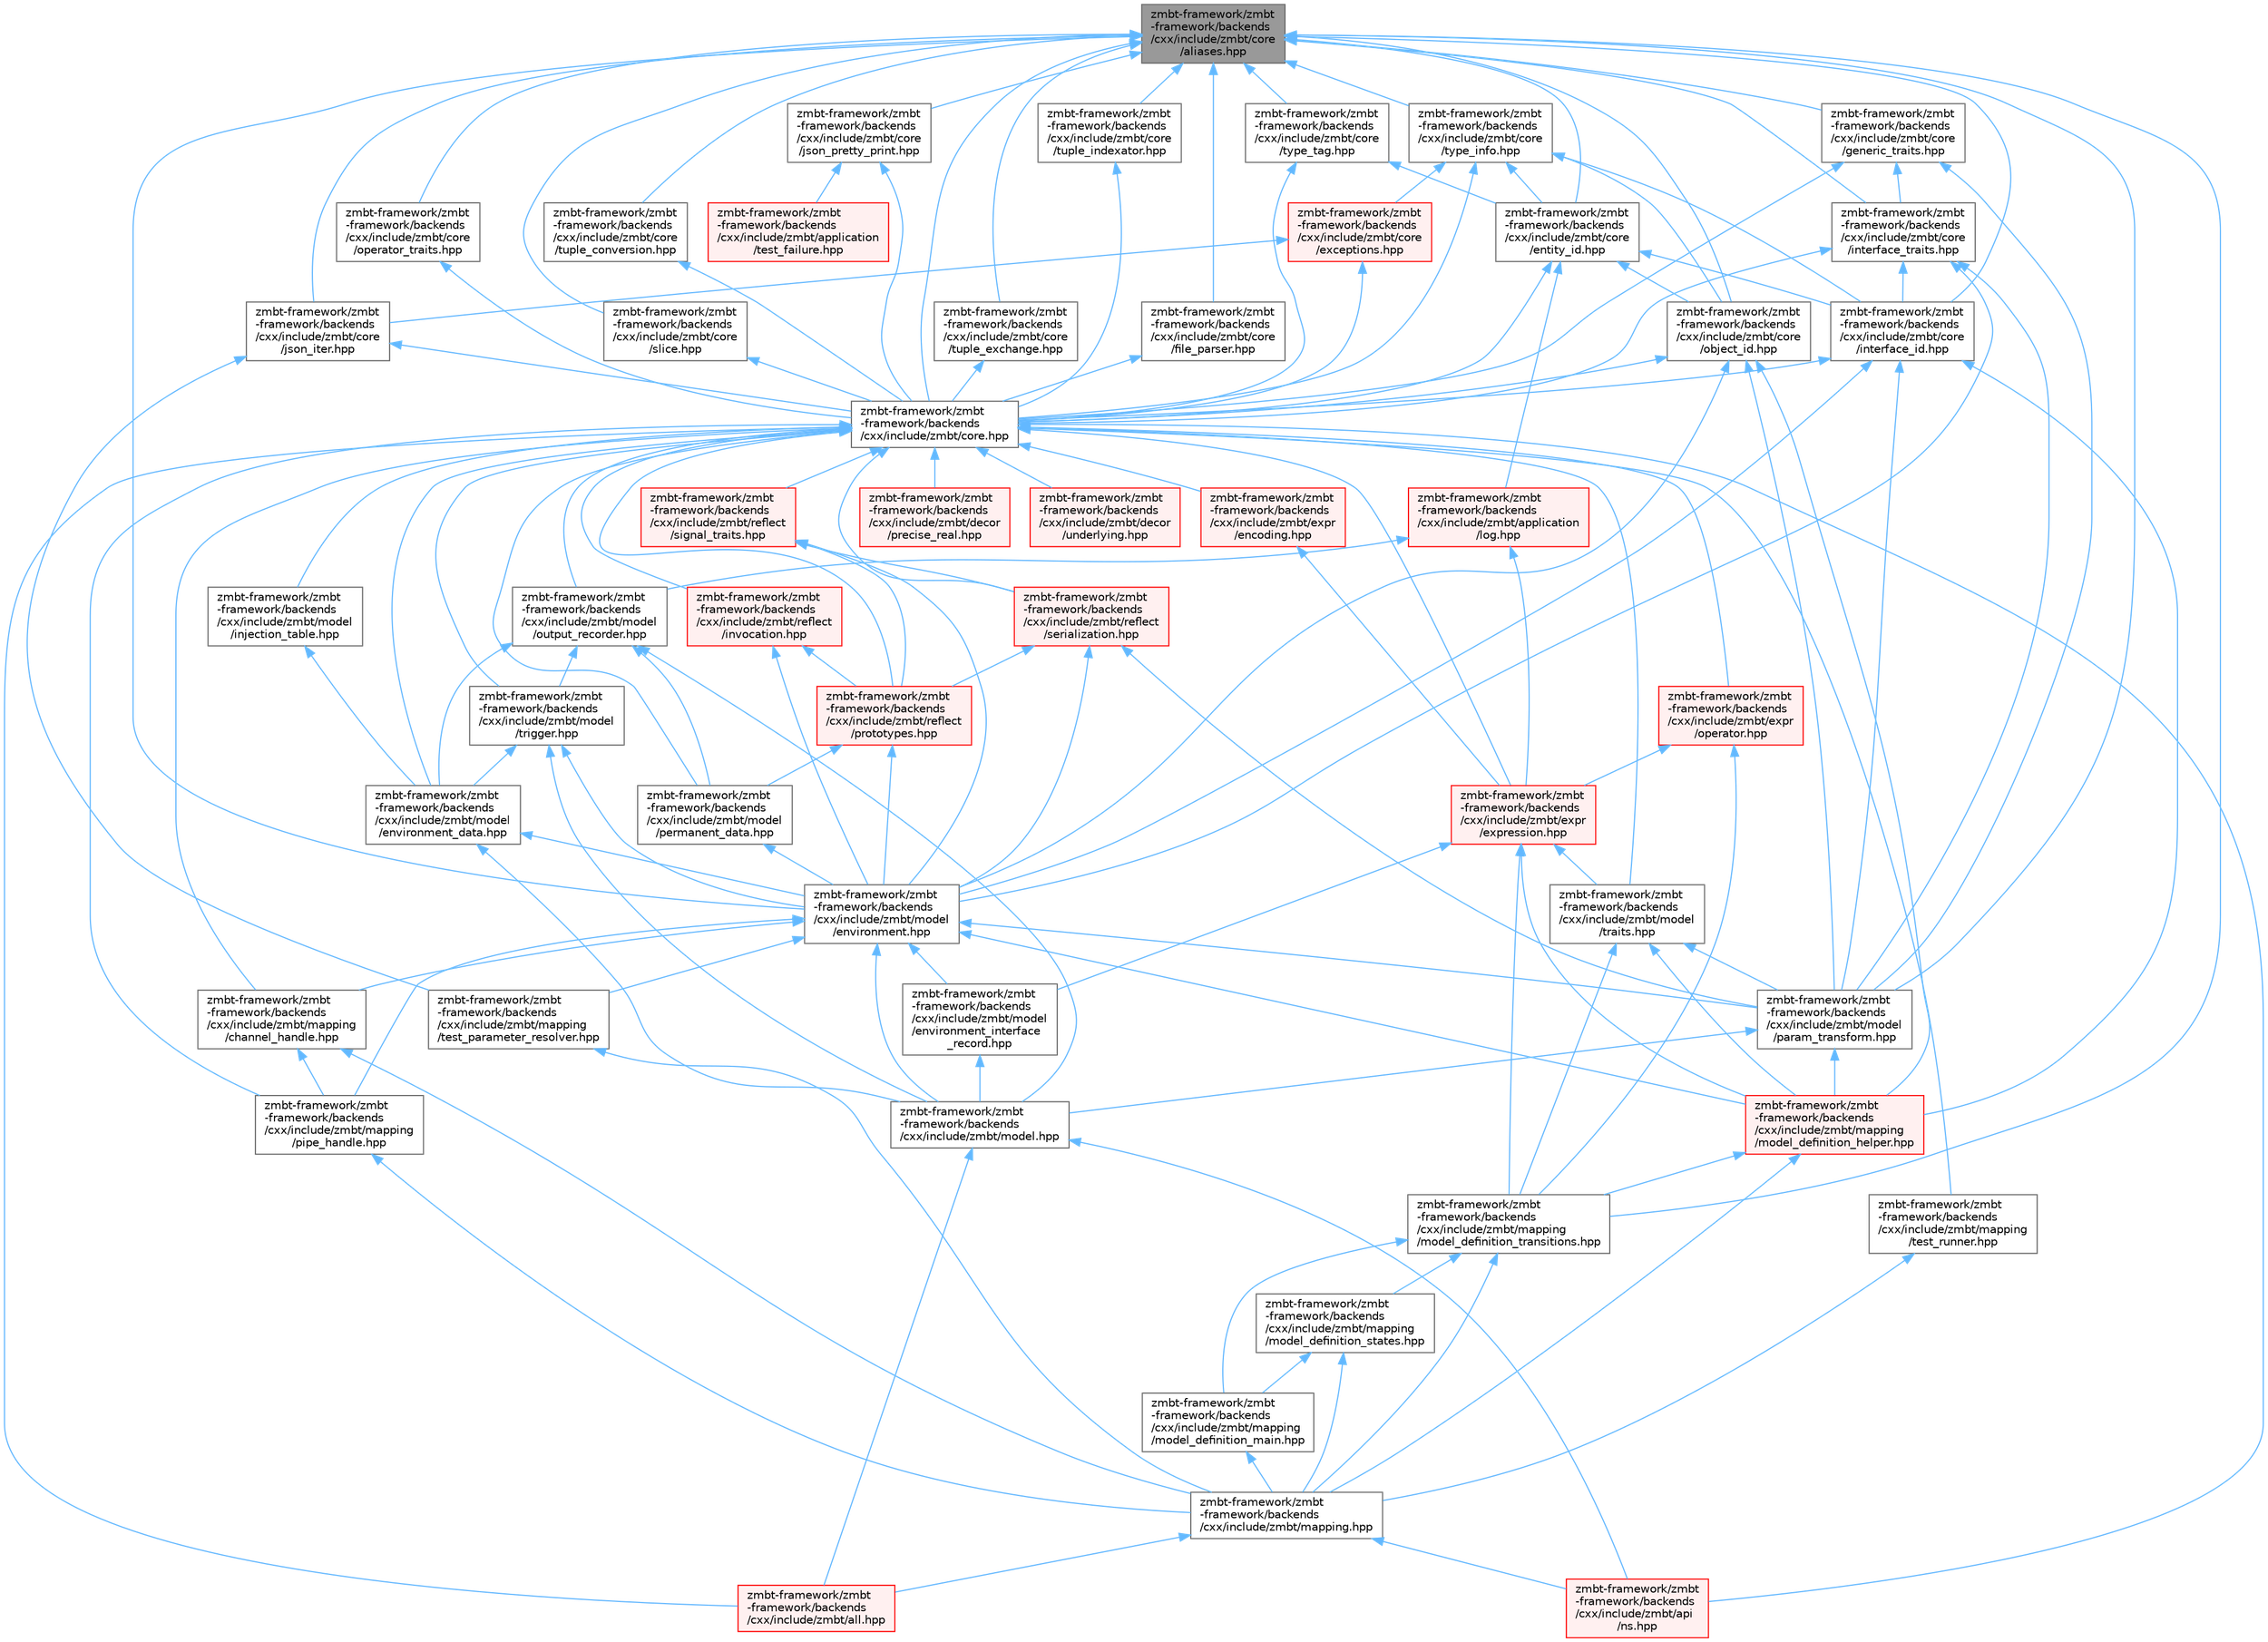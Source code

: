 digraph "zmbt-framework/zmbt-framework/backends/cxx/include/zmbt/core/aliases.hpp"
{
 // LATEX_PDF_SIZE
  bgcolor="transparent";
  edge [fontname=Helvetica,fontsize=10,labelfontname=Helvetica,labelfontsize=10];
  node [fontname=Helvetica,fontsize=10,shape=box,height=0.2,width=0.4];
  Node1 [id="Node000001",label="zmbt-framework/zmbt\l-framework/backends\l/cxx/include/zmbt/core\l/aliases.hpp",height=0.2,width=0.4,color="gray40", fillcolor="grey60", style="filled", fontcolor="black",tooltip=" "];
  Node1 -> Node2 [id="edge1_Node000001_Node000002",dir="back",color="steelblue1",style="solid",tooltip=" "];
  Node2 [id="Node000002",label="zmbt-framework/zmbt\l-framework/backends\l/cxx/include/zmbt/core.hpp",height=0.2,width=0.4,color="grey40", fillcolor="white", style="filled",URL="$core_8hpp.html",tooltip=" "];
  Node2 -> Node3 [id="edge2_Node000002_Node000003",dir="back",color="steelblue1",style="solid",tooltip=" "];
  Node3 [id="Node000003",label="zmbt-framework/zmbt\l-framework/backends\l/cxx/include/zmbt/all.hpp",height=0.2,width=0.4,color="red", fillcolor="#FFF0F0", style="filled",URL="$all_8hpp.html",tooltip=" "];
  Node2 -> Node5 [id="edge3_Node000002_Node000005",dir="back",color="steelblue1",style="solid",tooltip=" "];
  Node5 [id="Node000005",label="zmbt-framework/zmbt\l-framework/backends\l/cxx/include/zmbt/api\l/ns.hpp",height=0.2,width=0.4,color="red", fillcolor="#FFF0F0", style="filled",URL="$ns_8hpp.html",tooltip=" "];
  Node2 -> Node8 [id="edge4_Node000002_Node000008",dir="back",color="steelblue1",style="solid",tooltip=" "];
  Node8 [id="Node000008",label="zmbt-framework/zmbt\l-framework/backends\l/cxx/include/zmbt/decor\l/precise_real.hpp",height=0.2,width=0.4,color="red", fillcolor="#FFF0F0", style="filled",URL="$precise__real_8hpp.html",tooltip=" "];
  Node2 -> Node10 [id="edge5_Node000002_Node000010",dir="back",color="steelblue1",style="solid",tooltip=" "];
  Node10 [id="Node000010",label="zmbt-framework/zmbt\l-framework/backends\l/cxx/include/zmbt/decor\l/underlying.hpp",height=0.2,width=0.4,color="red", fillcolor="#FFF0F0", style="filled",URL="$underlying_8hpp.html",tooltip=" "];
  Node2 -> Node11 [id="edge6_Node000002_Node000011",dir="back",color="steelblue1",style="solid",tooltip=" "];
  Node11 [id="Node000011",label="zmbt-framework/zmbt\l-framework/backends\l/cxx/include/zmbt/expr\l/encoding.hpp",height=0.2,width=0.4,color="red", fillcolor="#FFF0F0", style="filled",URL="$encoding_8hpp.html",tooltip=" "];
  Node11 -> Node31 [id="edge7_Node000011_Node000031",dir="back",color="steelblue1",style="solid",tooltip=" "];
  Node31 [id="Node000031",label="zmbt-framework/zmbt\l-framework/backends\l/cxx/include/zmbt/expr\l/expression.hpp",height=0.2,width=0.4,color="red", fillcolor="#FFF0F0", style="filled",URL="$expression_8hpp.html",tooltip=" "];
  Node31 -> Node17 [id="edge8_Node000031_Node000017",dir="back",color="steelblue1",style="solid",tooltip=" "];
  Node17 [id="Node000017",label="zmbt-framework/zmbt\l-framework/backends\l/cxx/include/zmbt/mapping\l/model_definition_helper.hpp",height=0.2,width=0.4,color="red", fillcolor="#FFF0F0", style="filled",URL="$model__definition__helper_8hpp.html",tooltip=" "];
  Node17 -> Node14 [id="edge9_Node000017_Node000014",dir="back",color="steelblue1",style="solid",tooltip=" "];
  Node14 [id="Node000014",label="zmbt-framework/zmbt\l-framework/backends\l/cxx/include/zmbt/mapping.hpp",height=0.2,width=0.4,color="grey40", fillcolor="white", style="filled",URL="$mapping_8hpp.html",tooltip=" "];
  Node14 -> Node3 [id="edge10_Node000014_Node000003",dir="back",color="steelblue1",style="solid",tooltip=" "];
  Node14 -> Node5 [id="edge11_Node000014_Node000005",dir="back",color="steelblue1",style="solid",tooltip=" "];
  Node17 -> Node22 [id="edge12_Node000017_Node000022",dir="back",color="steelblue1",style="solid",tooltip=" "];
  Node22 [id="Node000022",label="zmbt-framework/zmbt\l-framework/backends\l/cxx/include/zmbt/mapping\l/model_definition_transitions.hpp",height=0.2,width=0.4,color="grey40", fillcolor="white", style="filled",URL="$model__definition__transitions_8hpp.html",tooltip=" "];
  Node22 -> Node14 [id="edge13_Node000022_Node000014",dir="back",color="steelblue1",style="solid",tooltip=" "];
  Node22 -> Node19 [id="edge14_Node000022_Node000019",dir="back",color="steelblue1",style="solid",tooltip=" "];
  Node19 [id="Node000019",label="zmbt-framework/zmbt\l-framework/backends\l/cxx/include/zmbt/mapping\l/model_definition_main.hpp",height=0.2,width=0.4,color="grey40", fillcolor="white", style="filled",URL="$model__definition__main_8hpp.html",tooltip=" "];
  Node19 -> Node14 [id="edge15_Node000019_Node000014",dir="back",color="steelblue1",style="solid",tooltip=" "];
  Node22 -> Node21 [id="edge16_Node000022_Node000021",dir="back",color="steelblue1",style="solid",tooltip=" "];
  Node21 [id="Node000021",label="zmbt-framework/zmbt\l-framework/backends\l/cxx/include/zmbt/mapping\l/model_definition_states.hpp",height=0.2,width=0.4,color="grey40", fillcolor="white", style="filled",URL="$model__definition__states_8hpp.html",tooltip=" "];
  Node21 -> Node14 [id="edge17_Node000021_Node000014",dir="back",color="steelblue1",style="solid",tooltip=" "];
  Node21 -> Node19 [id="edge18_Node000021_Node000019",dir="back",color="steelblue1",style="solid",tooltip=" "];
  Node31 -> Node22 [id="edge19_Node000031_Node000022",dir="back",color="steelblue1",style="solid",tooltip=" "];
  Node31 -> Node25 [id="edge20_Node000031_Node000025",dir="back",color="steelblue1",style="solid",tooltip=" "];
  Node25 [id="Node000025",label="zmbt-framework/zmbt\l-framework/backends\l/cxx/include/zmbt/model\l/environment_interface\l_record.hpp",height=0.2,width=0.4,color="grey40", fillcolor="white", style="filled",URL="$environment__interface__record_8hpp.html",tooltip=" "];
  Node25 -> Node24 [id="edge21_Node000025_Node000024",dir="back",color="steelblue1",style="solid",tooltip=" "];
  Node24 [id="Node000024",label="zmbt-framework/zmbt\l-framework/backends\l/cxx/include/zmbt/model.hpp",height=0.2,width=0.4,color="grey40", fillcolor="white", style="filled",URL="$model_8hpp.html",tooltip=" "];
  Node24 -> Node3 [id="edge22_Node000024_Node000003",dir="back",color="steelblue1",style="solid",tooltip=" "];
  Node24 -> Node5 [id="edge23_Node000024_Node000005",dir="back",color="steelblue1",style="solid",tooltip=" "];
  Node31 -> Node40 [id="edge24_Node000031_Node000040",dir="back",color="steelblue1",style="solid",tooltip=" "];
  Node40 [id="Node000040",label="zmbt-framework/zmbt\l-framework/backends\l/cxx/include/zmbt/model\l/traits.hpp",height=0.2,width=0.4,color="grey40", fillcolor="white", style="filled",URL="$traits_8hpp.html",tooltip=" "];
  Node40 -> Node17 [id="edge25_Node000040_Node000017",dir="back",color="steelblue1",style="solid",tooltip=" "];
  Node40 -> Node22 [id="edge26_Node000040_Node000022",dir="back",color="steelblue1",style="solid",tooltip=" "];
  Node40 -> Node26 [id="edge27_Node000040_Node000026",dir="back",color="steelblue1",style="solid",tooltip=" "];
  Node26 [id="Node000026",label="zmbt-framework/zmbt\l-framework/backends\l/cxx/include/zmbt/model\l/param_transform.hpp",height=0.2,width=0.4,color="grey40", fillcolor="white", style="filled",URL="$param__transform_8hpp.html",tooltip=" "];
  Node26 -> Node17 [id="edge28_Node000026_Node000017",dir="back",color="steelblue1",style="solid",tooltip=" "];
  Node26 -> Node24 [id="edge29_Node000026_Node000024",dir="back",color="steelblue1",style="solid",tooltip=" "];
  Node2 -> Node31 [id="edge30_Node000002_Node000031",dir="back",color="steelblue1",style="solid",tooltip=" "];
  Node2 -> Node41 [id="edge31_Node000002_Node000041",dir="back",color="steelblue1",style="solid",tooltip=" "];
  Node41 [id="Node000041",label="zmbt-framework/zmbt\l-framework/backends\l/cxx/include/zmbt/expr\l/operator.hpp",height=0.2,width=0.4,color="red", fillcolor="#FFF0F0", style="filled",URL="$operator_8hpp.html",tooltip=" "];
  Node41 -> Node31 [id="edge32_Node000041_Node000031",dir="back",color="steelblue1",style="solid",tooltip=" "];
  Node41 -> Node22 [id="edge33_Node000041_Node000022",dir="back",color="steelblue1",style="solid",tooltip=" "];
  Node2 -> Node13 [id="edge34_Node000002_Node000013",dir="back",color="steelblue1",style="solid",tooltip=" "];
  Node13 [id="Node000013",label="zmbt-framework/zmbt\l-framework/backends\l/cxx/include/zmbt/mapping\l/channel_handle.hpp",height=0.2,width=0.4,color="grey40", fillcolor="white", style="filled",URL="$channel__handle_8hpp.html",tooltip=" "];
  Node13 -> Node14 [id="edge35_Node000013_Node000014",dir="back",color="steelblue1",style="solid",tooltip=" "];
  Node13 -> Node15 [id="edge36_Node000013_Node000015",dir="back",color="steelblue1",style="solid",tooltip=" "];
  Node15 [id="Node000015",label="zmbt-framework/zmbt\l-framework/backends\l/cxx/include/zmbt/mapping\l/pipe_handle.hpp",height=0.2,width=0.4,color="grey40", fillcolor="white", style="filled",URL="$pipe__handle_8hpp.html",tooltip=" "];
  Node15 -> Node14 [id="edge37_Node000015_Node000014",dir="back",color="steelblue1",style="solid",tooltip=" "];
  Node2 -> Node15 [id="edge38_Node000002_Node000015",dir="back",color="steelblue1",style="solid",tooltip=" "];
  Node2 -> Node43 [id="edge39_Node000002_Node000043",dir="back",color="steelblue1",style="solid",tooltip=" "];
  Node43 [id="Node000043",label="zmbt-framework/zmbt\l-framework/backends\l/cxx/include/zmbt/mapping\l/test_runner.hpp",height=0.2,width=0.4,color="grey40", fillcolor="white", style="filled",URL="$test__runner_8hpp.html",tooltip=" "];
  Node43 -> Node14 [id="edge40_Node000043_Node000014",dir="back",color="steelblue1",style="solid",tooltip=" "];
  Node2 -> Node28 [id="edge41_Node000002_Node000028",dir="back",color="steelblue1",style="solid",tooltip=" "];
  Node28 [id="Node000028",label="zmbt-framework/zmbt\l-framework/backends\l/cxx/include/zmbt/model\l/environment_data.hpp",height=0.2,width=0.4,color="grey40", fillcolor="white", style="filled",URL="$environment__data_8hpp.html",tooltip=" "];
  Node28 -> Node24 [id="edge42_Node000028_Node000024",dir="back",color="steelblue1",style="solid",tooltip=" "];
  Node28 -> Node16 [id="edge43_Node000028_Node000016",dir="back",color="steelblue1",style="solid",tooltip=" "];
  Node16 [id="Node000016",label="zmbt-framework/zmbt\l-framework/backends\l/cxx/include/zmbt/model\l/environment.hpp",height=0.2,width=0.4,color="grey40", fillcolor="white", style="filled",URL="$environment_8hpp.html",tooltip=" "];
  Node16 -> Node13 [id="edge44_Node000016_Node000013",dir="back",color="steelblue1",style="solid",tooltip=" "];
  Node16 -> Node17 [id="edge45_Node000016_Node000017",dir="back",color="steelblue1",style="solid",tooltip=" "];
  Node16 -> Node15 [id="edge46_Node000016_Node000015",dir="back",color="steelblue1",style="solid",tooltip=" "];
  Node16 -> Node23 [id="edge47_Node000016_Node000023",dir="back",color="steelblue1",style="solid",tooltip=" "];
  Node23 [id="Node000023",label="zmbt-framework/zmbt\l-framework/backends\l/cxx/include/zmbt/mapping\l/test_parameter_resolver.hpp",height=0.2,width=0.4,color="grey40", fillcolor="white", style="filled",URL="$test__parameter__resolver_8hpp.html",tooltip=" "];
  Node23 -> Node14 [id="edge48_Node000023_Node000014",dir="back",color="steelblue1",style="solid",tooltip=" "];
  Node16 -> Node24 [id="edge49_Node000016_Node000024",dir="back",color="steelblue1",style="solid",tooltip=" "];
  Node16 -> Node25 [id="edge50_Node000016_Node000025",dir="back",color="steelblue1",style="solid",tooltip=" "];
  Node16 -> Node26 [id="edge51_Node000016_Node000026",dir="back",color="steelblue1",style="solid",tooltip=" "];
  Node2 -> Node29 [id="edge52_Node000002_Node000029",dir="back",color="steelblue1",style="solid",tooltip=" "];
  Node29 [id="Node000029",label="zmbt-framework/zmbt\l-framework/backends\l/cxx/include/zmbt/model\l/injection_table.hpp",height=0.2,width=0.4,color="grey40", fillcolor="white", style="filled",URL="$injection__table_8hpp.html",tooltip=" "];
  Node29 -> Node28 [id="edge53_Node000029_Node000028",dir="back",color="steelblue1",style="solid",tooltip=" "];
  Node2 -> Node44 [id="edge54_Node000002_Node000044",dir="back",color="steelblue1",style="solid",tooltip=" "];
  Node44 [id="Node000044",label="zmbt-framework/zmbt\l-framework/backends\l/cxx/include/zmbt/model\l/output_recorder.hpp",height=0.2,width=0.4,color="grey40", fillcolor="white", style="filled",URL="$output__recorder_8hpp.html",tooltip=" "];
  Node44 -> Node24 [id="edge55_Node000044_Node000024",dir="back",color="steelblue1",style="solid",tooltip=" "];
  Node44 -> Node28 [id="edge56_Node000044_Node000028",dir="back",color="steelblue1",style="solid",tooltip=" "];
  Node44 -> Node45 [id="edge57_Node000044_Node000045",dir="back",color="steelblue1",style="solid",tooltip=" "];
  Node45 [id="Node000045",label="zmbt-framework/zmbt\l-framework/backends\l/cxx/include/zmbt/model\l/permanent_data.hpp",height=0.2,width=0.4,color="grey40", fillcolor="white", style="filled",URL="$permanent__data_8hpp.html",tooltip=" "];
  Node45 -> Node16 [id="edge58_Node000045_Node000016",dir="back",color="steelblue1",style="solid",tooltip=" "];
  Node44 -> Node46 [id="edge59_Node000044_Node000046",dir="back",color="steelblue1",style="solid",tooltip=" "];
  Node46 [id="Node000046",label="zmbt-framework/zmbt\l-framework/backends\l/cxx/include/zmbt/model\l/trigger.hpp",height=0.2,width=0.4,color="grey40", fillcolor="white", style="filled",URL="$trigger_8hpp.html",tooltip=" "];
  Node46 -> Node24 [id="edge60_Node000046_Node000024",dir="back",color="steelblue1",style="solid",tooltip=" "];
  Node46 -> Node16 [id="edge61_Node000046_Node000016",dir="back",color="steelblue1",style="solid",tooltip=" "];
  Node46 -> Node28 [id="edge62_Node000046_Node000028",dir="back",color="steelblue1",style="solid",tooltip=" "];
  Node2 -> Node45 [id="edge63_Node000002_Node000045",dir="back",color="steelblue1",style="solid",tooltip=" "];
  Node2 -> Node40 [id="edge64_Node000002_Node000040",dir="back",color="steelblue1",style="solid",tooltip=" "];
  Node2 -> Node46 [id="edge65_Node000002_Node000046",dir="back",color="steelblue1",style="solid",tooltip=" "];
  Node2 -> Node47 [id="edge66_Node000002_Node000047",dir="back",color="steelblue1",style="solid",tooltip=" "];
  Node47 [id="Node000047",label="zmbt-framework/zmbt\l-framework/backends\l/cxx/include/zmbt/reflect\l/invocation.hpp",height=0.2,width=0.4,color="red", fillcolor="#FFF0F0", style="filled",URL="$invocation_8hpp.html",tooltip=" "];
  Node47 -> Node16 [id="edge67_Node000047_Node000016",dir="back",color="steelblue1",style="solid",tooltip=" "];
  Node47 -> Node55 [id="edge68_Node000047_Node000055",dir="back",color="steelblue1",style="solid",tooltip=" "];
  Node55 [id="Node000055",label="zmbt-framework/zmbt\l-framework/backends\l/cxx/include/zmbt/reflect\l/prototypes.hpp",height=0.2,width=0.4,color="red", fillcolor="#FFF0F0", style="filled",URL="$prototypes_8hpp.html",tooltip=" "];
  Node55 -> Node16 [id="edge69_Node000055_Node000016",dir="back",color="steelblue1",style="solid",tooltip=" "];
  Node55 -> Node45 [id="edge70_Node000055_Node000045",dir="back",color="steelblue1",style="solid",tooltip=" "];
  Node2 -> Node55 [id="edge71_Node000002_Node000055",dir="back",color="steelblue1",style="solid",tooltip=" "];
  Node2 -> Node56 [id="edge72_Node000002_Node000056",dir="back",color="steelblue1",style="solid",tooltip=" "];
  Node56 [id="Node000056",label="zmbt-framework/zmbt\l-framework/backends\l/cxx/include/zmbt/reflect\l/serialization.hpp",height=0.2,width=0.4,color="red", fillcolor="#FFF0F0", style="filled",URL="$serialization_8hpp.html",tooltip=" "];
  Node56 -> Node16 [id="edge73_Node000056_Node000016",dir="back",color="steelblue1",style="solid",tooltip=" "];
  Node56 -> Node26 [id="edge74_Node000056_Node000026",dir="back",color="steelblue1",style="solid",tooltip=" "];
  Node56 -> Node55 [id="edge75_Node000056_Node000055",dir="back",color="steelblue1",style="solid",tooltip=" "];
  Node2 -> Node58 [id="edge76_Node000002_Node000058",dir="back",color="steelblue1",style="solid",tooltip=" "];
  Node58 [id="Node000058",label="zmbt-framework/zmbt\l-framework/backends\l/cxx/include/zmbt/reflect\l/signal_traits.hpp",height=0.2,width=0.4,color="red", fillcolor="#FFF0F0", style="filled",URL="$signal__traits_8hpp.html",tooltip=" "];
  Node58 -> Node16 [id="edge77_Node000058_Node000016",dir="back",color="steelblue1",style="solid",tooltip=" "];
  Node58 -> Node55 [id="edge78_Node000058_Node000055",dir="back",color="steelblue1",style="solid",tooltip=" "];
  Node58 -> Node56 [id="edge79_Node000058_Node000056",dir="back",color="steelblue1",style="solid",tooltip=" "];
  Node1 -> Node59 [id="edge80_Node000001_Node000059",dir="back",color="steelblue1",style="solid",tooltip=" "];
  Node59 [id="Node000059",label="zmbt-framework/zmbt\l-framework/backends\l/cxx/include/zmbt/core\l/entity_id.hpp",height=0.2,width=0.4,color="grey40", fillcolor="white", style="filled",URL="$entity__id_8hpp.html",tooltip=" "];
  Node59 -> Node60 [id="edge81_Node000059_Node000060",dir="back",color="steelblue1",style="solid",tooltip=" "];
  Node60 [id="Node000060",label="zmbt-framework/zmbt\l-framework/backends\l/cxx/include/zmbt/application\l/log.hpp",height=0.2,width=0.4,color="red", fillcolor="#FFF0F0", style="filled",URL="$log_8hpp.html",tooltip=" "];
  Node60 -> Node31 [id="edge82_Node000060_Node000031",dir="back",color="steelblue1",style="solid",tooltip=" "];
  Node60 -> Node44 [id="edge83_Node000060_Node000044",dir="back",color="steelblue1",style="solid",tooltip=" "];
  Node59 -> Node2 [id="edge84_Node000059_Node000002",dir="back",color="steelblue1",style="solid",tooltip=" "];
  Node59 -> Node62 [id="edge85_Node000059_Node000062",dir="back",color="steelblue1",style="solid",tooltip=" "];
  Node62 [id="Node000062",label="zmbt-framework/zmbt\l-framework/backends\l/cxx/include/zmbt/core\l/interface_id.hpp",height=0.2,width=0.4,color="grey40", fillcolor="white", style="filled",URL="$interface__id_8hpp.html",tooltip=" "];
  Node62 -> Node2 [id="edge86_Node000062_Node000002",dir="back",color="steelblue1",style="solid",tooltip=" "];
  Node62 -> Node17 [id="edge87_Node000062_Node000017",dir="back",color="steelblue1",style="solid",tooltip=" "];
  Node62 -> Node16 [id="edge88_Node000062_Node000016",dir="back",color="steelblue1",style="solid",tooltip=" "];
  Node62 -> Node26 [id="edge89_Node000062_Node000026",dir="back",color="steelblue1",style="solid",tooltip=" "];
  Node59 -> Node63 [id="edge90_Node000059_Node000063",dir="back",color="steelblue1",style="solid",tooltip=" "];
  Node63 [id="Node000063",label="zmbt-framework/zmbt\l-framework/backends\l/cxx/include/zmbt/core\l/object_id.hpp",height=0.2,width=0.4,color="grey40", fillcolor="white", style="filled",URL="$object__id_8hpp.html",tooltip=" "];
  Node63 -> Node2 [id="edge91_Node000063_Node000002",dir="back",color="steelblue1",style="solid",tooltip=" "];
  Node63 -> Node17 [id="edge92_Node000063_Node000017",dir="back",color="steelblue1",style="solid",tooltip=" "];
  Node63 -> Node16 [id="edge93_Node000063_Node000016",dir="back",color="steelblue1",style="solid",tooltip=" "];
  Node63 -> Node26 [id="edge94_Node000063_Node000026",dir="back",color="steelblue1",style="solid",tooltip=" "];
  Node1 -> Node64 [id="edge95_Node000001_Node000064",dir="back",color="steelblue1",style="solid",tooltip=" "];
  Node64 [id="Node000064",label="zmbt-framework/zmbt\l-framework/backends\l/cxx/include/zmbt/core\l/file_parser.hpp",height=0.2,width=0.4,color="grey40", fillcolor="white", style="filled",URL="$file__parser_8hpp.html",tooltip=" "];
  Node64 -> Node2 [id="edge96_Node000064_Node000002",dir="back",color="steelblue1",style="solid",tooltip=" "];
  Node1 -> Node65 [id="edge97_Node000001_Node000065",dir="back",color="steelblue1",style="solid",tooltip=" "];
  Node65 [id="Node000065",label="zmbt-framework/zmbt\l-framework/backends\l/cxx/include/zmbt/core\l/generic_traits.hpp",height=0.2,width=0.4,color="grey40", fillcolor="white", style="filled",URL="$generic__traits_8hpp.html",tooltip=" "];
  Node65 -> Node2 [id="edge98_Node000065_Node000002",dir="back",color="steelblue1",style="solid",tooltip=" "];
  Node65 -> Node66 [id="edge99_Node000065_Node000066",dir="back",color="steelblue1",style="solid",tooltip=" "];
  Node66 [id="Node000066",label="zmbt-framework/zmbt\l-framework/backends\l/cxx/include/zmbt/core\l/interface_traits.hpp",height=0.2,width=0.4,color="grey40", fillcolor="white", style="filled",URL="$interface__traits_8hpp.html",tooltip=" "];
  Node66 -> Node2 [id="edge100_Node000066_Node000002",dir="back",color="steelblue1",style="solid",tooltip=" "];
  Node66 -> Node62 [id="edge101_Node000066_Node000062",dir="back",color="steelblue1",style="solid",tooltip=" "];
  Node66 -> Node16 [id="edge102_Node000066_Node000016",dir="back",color="steelblue1",style="solid",tooltip=" "];
  Node66 -> Node26 [id="edge103_Node000066_Node000026",dir="back",color="steelblue1",style="solid",tooltip=" "];
  Node65 -> Node26 [id="edge104_Node000065_Node000026",dir="back",color="steelblue1",style="solid",tooltip=" "];
  Node1 -> Node62 [id="edge105_Node000001_Node000062",dir="back",color="steelblue1",style="solid",tooltip=" "];
  Node1 -> Node66 [id="edge106_Node000001_Node000066",dir="back",color="steelblue1",style="solid",tooltip=" "];
  Node1 -> Node67 [id="edge107_Node000001_Node000067",dir="back",color="steelblue1",style="solid",tooltip=" "];
  Node67 [id="Node000067",label="zmbt-framework/zmbt\l-framework/backends\l/cxx/include/zmbt/core\l/json_iter.hpp",height=0.2,width=0.4,color="grey40", fillcolor="white", style="filled",URL="$json__iter_8hpp.html",tooltip=" "];
  Node67 -> Node2 [id="edge108_Node000067_Node000002",dir="back",color="steelblue1",style="solid",tooltip=" "];
  Node67 -> Node23 [id="edge109_Node000067_Node000023",dir="back",color="steelblue1",style="solid",tooltip=" "];
  Node1 -> Node68 [id="edge110_Node000001_Node000068",dir="back",color="steelblue1",style="solid",tooltip=" "];
  Node68 [id="Node000068",label="zmbt-framework/zmbt\l-framework/backends\l/cxx/include/zmbt/core\l/json_pretty_print.hpp",height=0.2,width=0.4,color="grey40", fillcolor="white", style="filled",URL="$json__pretty__print_8hpp.html",tooltip=" "];
  Node68 -> Node69 [id="edge111_Node000068_Node000069",dir="back",color="steelblue1",style="solid",tooltip=" "];
  Node69 [id="Node000069",label="zmbt-framework/zmbt\l-framework/backends\l/cxx/include/zmbt/application\l/test_failure.hpp",height=0.2,width=0.4,color="red", fillcolor="#FFF0F0", style="filled",URL="$test__failure_8hpp.html",tooltip=" "];
  Node68 -> Node2 [id="edge112_Node000068_Node000002",dir="back",color="steelblue1",style="solid",tooltip=" "];
  Node1 -> Node63 [id="edge113_Node000001_Node000063",dir="back",color="steelblue1",style="solid",tooltip=" "];
  Node1 -> Node71 [id="edge114_Node000001_Node000071",dir="back",color="steelblue1",style="solid",tooltip=" "];
  Node71 [id="Node000071",label="zmbt-framework/zmbt\l-framework/backends\l/cxx/include/zmbt/core\l/operator_traits.hpp",height=0.2,width=0.4,color="grey40", fillcolor="white", style="filled",URL="$operator__traits_8hpp.html",tooltip=" "];
  Node71 -> Node2 [id="edge115_Node000071_Node000002",dir="back",color="steelblue1",style="solid",tooltip=" "];
  Node1 -> Node72 [id="edge116_Node000001_Node000072",dir="back",color="steelblue1",style="solid",tooltip=" "];
  Node72 [id="Node000072",label="zmbt-framework/zmbt\l-framework/backends\l/cxx/include/zmbt/core\l/slice.hpp",height=0.2,width=0.4,color="grey40", fillcolor="white", style="filled",URL="$slice_8hpp.html",tooltip=" "];
  Node72 -> Node2 [id="edge117_Node000072_Node000002",dir="back",color="steelblue1",style="solid",tooltip=" "];
  Node1 -> Node73 [id="edge118_Node000001_Node000073",dir="back",color="steelblue1",style="solid",tooltip=" "];
  Node73 [id="Node000073",label="zmbt-framework/zmbt\l-framework/backends\l/cxx/include/zmbt/core\l/tuple_conversion.hpp",height=0.2,width=0.4,color="grey40", fillcolor="white", style="filled",URL="$tuple__conversion_8hpp.html",tooltip=" "];
  Node73 -> Node2 [id="edge119_Node000073_Node000002",dir="back",color="steelblue1",style="solid",tooltip=" "];
  Node1 -> Node74 [id="edge120_Node000001_Node000074",dir="back",color="steelblue1",style="solid",tooltip=" "];
  Node74 [id="Node000074",label="zmbt-framework/zmbt\l-framework/backends\l/cxx/include/zmbt/core\l/tuple_exchange.hpp",height=0.2,width=0.4,color="grey40", fillcolor="white", style="filled",URL="$tuple__exchange_8hpp.html",tooltip=" "];
  Node74 -> Node2 [id="edge121_Node000074_Node000002",dir="back",color="steelblue1",style="solid",tooltip=" "];
  Node1 -> Node75 [id="edge122_Node000001_Node000075",dir="back",color="steelblue1",style="solid",tooltip=" "];
  Node75 [id="Node000075",label="zmbt-framework/zmbt\l-framework/backends\l/cxx/include/zmbt/core\l/tuple_indexator.hpp",height=0.2,width=0.4,color="grey40", fillcolor="white", style="filled",URL="$tuple__indexator_8hpp.html",tooltip=" "];
  Node75 -> Node2 [id="edge123_Node000075_Node000002",dir="back",color="steelblue1",style="solid",tooltip=" "];
  Node1 -> Node76 [id="edge124_Node000001_Node000076",dir="back",color="steelblue1",style="solid",tooltip=" "];
  Node76 [id="Node000076",label="zmbt-framework/zmbt\l-framework/backends\l/cxx/include/zmbt/core\l/type_info.hpp",height=0.2,width=0.4,color="grey40", fillcolor="white", style="filled",URL="$type__info_8hpp.html",tooltip=" "];
  Node76 -> Node2 [id="edge125_Node000076_Node000002",dir="back",color="steelblue1",style="solid",tooltip=" "];
  Node76 -> Node59 [id="edge126_Node000076_Node000059",dir="back",color="steelblue1",style="solid",tooltip=" "];
  Node76 -> Node77 [id="edge127_Node000076_Node000077",dir="back",color="steelblue1",style="solid",tooltip=" "];
  Node77 [id="Node000077",label="zmbt-framework/zmbt\l-framework/backends\l/cxx/include/zmbt/core\l/exceptions.hpp",height=0.2,width=0.4,color="red", fillcolor="#FFF0F0", style="filled",URL="$core_2exceptions_8hpp.html",tooltip=" "];
  Node77 -> Node2 [id="edge128_Node000077_Node000002",dir="back",color="steelblue1",style="solid",tooltip=" "];
  Node77 -> Node67 [id="edge129_Node000077_Node000067",dir="back",color="steelblue1",style="solid",tooltip=" "];
  Node76 -> Node62 [id="edge130_Node000076_Node000062",dir="back",color="steelblue1",style="solid",tooltip=" "];
  Node76 -> Node63 [id="edge131_Node000076_Node000063",dir="back",color="steelblue1",style="solid",tooltip=" "];
  Node1 -> Node79 [id="edge132_Node000001_Node000079",dir="back",color="steelblue1",style="solid",tooltip=" "];
  Node79 [id="Node000079",label="zmbt-framework/zmbt\l-framework/backends\l/cxx/include/zmbt/core\l/type_tag.hpp",height=0.2,width=0.4,color="grey40", fillcolor="white", style="filled",URL="$type__tag_8hpp.html",tooltip=" "];
  Node79 -> Node2 [id="edge133_Node000079_Node000002",dir="back",color="steelblue1",style="solid",tooltip=" "];
  Node79 -> Node59 [id="edge134_Node000079_Node000059",dir="back",color="steelblue1",style="solid",tooltip=" "];
  Node1 -> Node22 [id="edge135_Node000001_Node000022",dir="back",color="steelblue1",style="solid",tooltip=" "];
  Node1 -> Node16 [id="edge136_Node000001_Node000016",dir="back",color="steelblue1",style="solid",tooltip=" "];
  Node1 -> Node26 [id="edge137_Node000001_Node000026",dir="back",color="steelblue1",style="solid",tooltip=" "];
}
